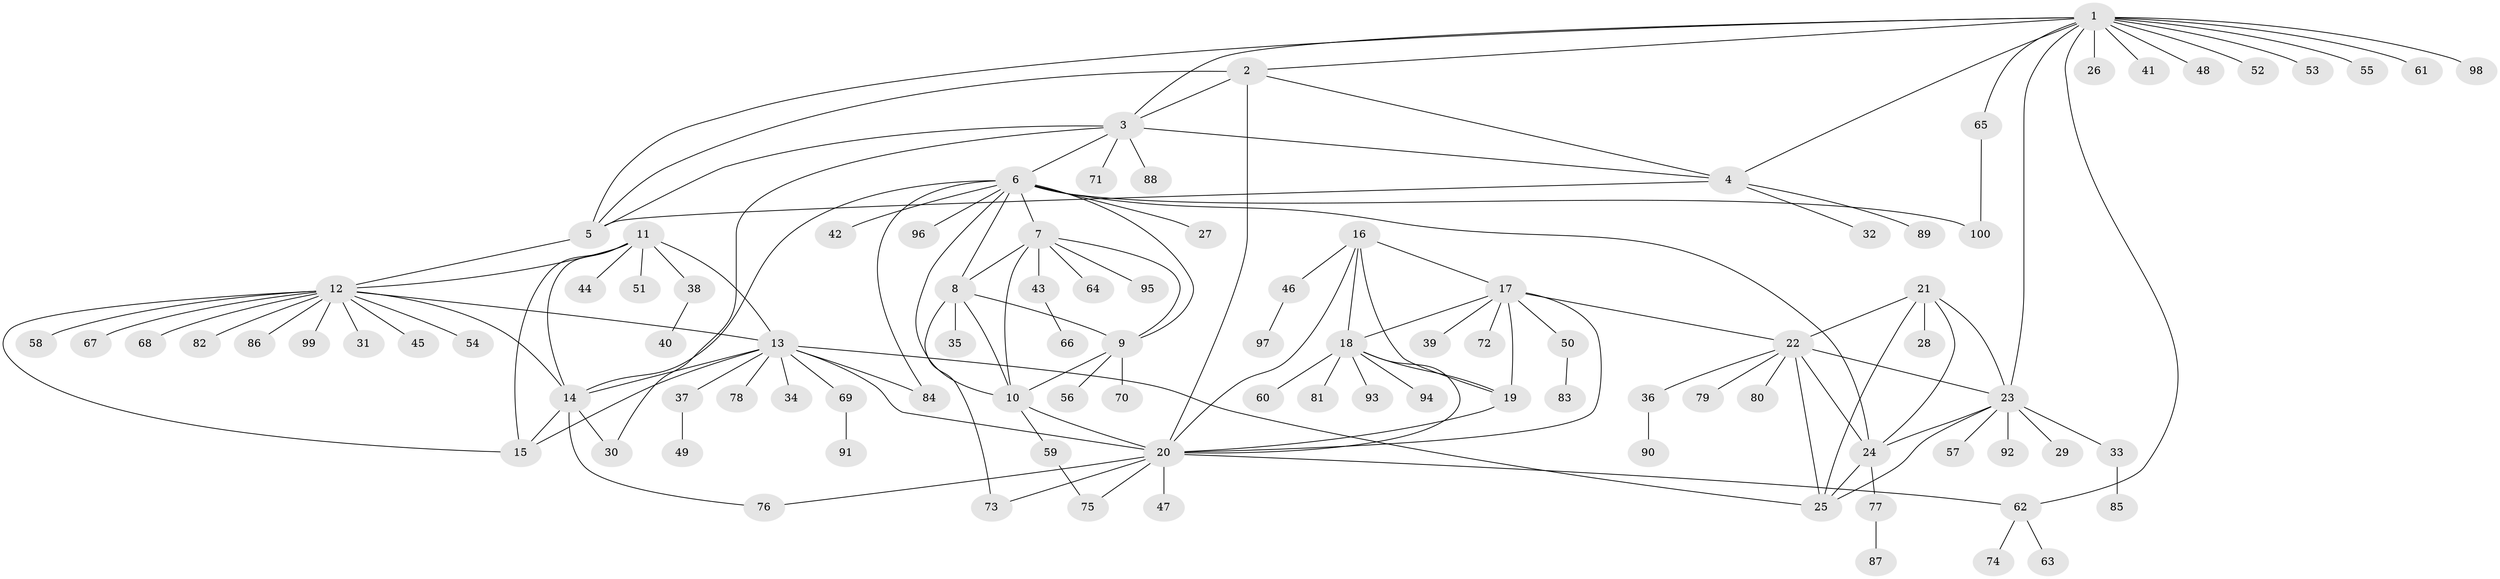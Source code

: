 // coarse degree distribution, {13: 0.025974025974025976, 4: 0.05194805194805195, 6: 0.05194805194805195, 12: 0.012987012987012988, 5: 0.05194805194805195, 19: 0.012987012987012988, 7: 0.025974025974025976, 9: 0.012987012987012988, 1: 0.6363636363636364, 2: 0.1038961038961039, 3: 0.012987012987012988}
// Generated by graph-tools (version 1.1) at 2025/52/02/27/25 19:52:17]
// undirected, 100 vertices, 142 edges
graph export_dot {
graph [start="1"]
  node [color=gray90,style=filled];
  1;
  2;
  3;
  4;
  5;
  6;
  7;
  8;
  9;
  10;
  11;
  12;
  13;
  14;
  15;
  16;
  17;
  18;
  19;
  20;
  21;
  22;
  23;
  24;
  25;
  26;
  27;
  28;
  29;
  30;
  31;
  32;
  33;
  34;
  35;
  36;
  37;
  38;
  39;
  40;
  41;
  42;
  43;
  44;
  45;
  46;
  47;
  48;
  49;
  50;
  51;
  52;
  53;
  54;
  55;
  56;
  57;
  58;
  59;
  60;
  61;
  62;
  63;
  64;
  65;
  66;
  67;
  68;
  69;
  70;
  71;
  72;
  73;
  74;
  75;
  76;
  77;
  78;
  79;
  80;
  81;
  82;
  83;
  84;
  85;
  86;
  87;
  88;
  89;
  90;
  91;
  92;
  93;
  94;
  95;
  96;
  97;
  98;
  99;
  100;
  1 -- 2;
  1 -- 3;
  1 -- 4;
  1 -- 5;
  1 -- 23;
  1 -- 26;
  1 -- 41;
  1 -- 48;
  1 -- 52;
  1 -- 53;
  1 -- 55;
  1 -- 61;
  1 -- 62;
  1 -- 65;
  1 -- 98;
  2 -- 3;
  2 -- 4;
  2 -- 5;
  2 -- 20;
  3 -- 4;
  3 -- 5;
  3 -- 6;
  3 -- 30;
  3 -- 71;
  3 -- 88;
  4 -- 5;
  4 -- 32;
  4 -- 89;
  5 -- 12;
  6 -- 7;
  6 -- 8;
  6 -- 9;
  6 -- 10;
  6 -- 14;
  6 -- 24;
  6 -- 27;
  6 -- 42;
  6 -- 84;
  6 -- 96;
  6 -- 100;
  7 -- 8;
  7 -- 9;
  7 -- 10;
  7 -- 43;
  7 -- 64;
  7 -- 95;
  8 -- 9;
  8 -- 10;
  8 -- 35;
  8 -- 73;
  9 -- 10;
  9 -- 56;
  9 -- 70;
  10 -- 20;
  10 -- 59;
  11 -- 12;
  11 -- 13;
  11 -- 14;
  11 -- 15;
  11 -- 38;
  11 -- 44;
  11 -- 51;
  12 -- 13;
  12 -- 14;
  12 -- 15;
  12 -- 31;
  12 -- 45;
  12 -- 54;
  12 -- 58;
  12 -- 67;
  12 -- 68;
  12 -- 82;
  12 -- 86;
  12 -- 99;
  13 -- 14;
  13 -- 15;
  13 -- 20;
  13 -- 25;
  13 -- 34;
  13 -- 37;
  13 -- 69;
  13 -- 78;
  13 -- 84;
  14 -- 15;
  14 -- 30;
  14 -- 76;
  16 -- 17;
  16 -- 18;
  16 -- 19;
  16 -- 20;
  16 -- 46;
  17 -- 18;
  17 -- 19;
  17 -- 20;
  17 -- 22;
  17 -- 39;
  17 -- 50;
  17 -- 72;
  18 -- 19;
  18 -- 20;
  18 -- 60;
  18 -- 81;
  18 -- 93;
  18 -- 94;
  19 -- 20;
  20 -- 47;
  20 -- 62;
  20 -- 73;
  20 -- 75;
  20 -- 76;
  21 -- 22;
  21 -- 23;
  21 -- 24;
  21 -- 25;
  21 -- 28;
  22 -- 23;
  22 -- 24;
  22 -- 25;
  22 -- 36;
  22 -- 79;
  22 -- 80;
  23 -- 24;
  23 -- 25;
  23 -- 29;
  23 -- 33;
  23 -- 57;
  23 -- 92;
  24 -- 25;
  24 -- 77;
  33 -- 85;
  36 -- 90;
  37 -- 49;
  38 -- 40;
  43 -- 66;
  46 -- 97;
  50 -- 83;
  59 -- 75;
  62 -- 63;
  62 -- 74;
  65 -- 100;
  69 -- 91;
  77 -- 87;
}
